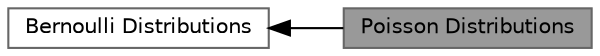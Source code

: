 digraph "Poisson Distributions"
{
 // LATEX_PDF_SIZE
  bgcolor="transparent";
  edge [fontname=Helvetica,fontsize=10,labelfontname=Helvetica,labelfontsize=10];
  node [fontname=Helvetica,fontsize=10,shape=box,height=0.2,width=0.4];
  rankdir=LR;
  Node2 [id="Node000002",label="Bernoulli Distributions",height=0.2,width=0.4,color="grey40", fillcolor="white", style="filled",URL="$group__random__distributions__bernoulli.html",tooltip=" "];
  Node1 [id="Node000001",label="Poisson Distributions",height=0.2,width=0.4,color="gray40", fillcolor="grey60", style="filled", fontcolor="black",tooltip=" "];
  Node2->Node1 [shape=plaintext, dir="back", style="solid"];
}
